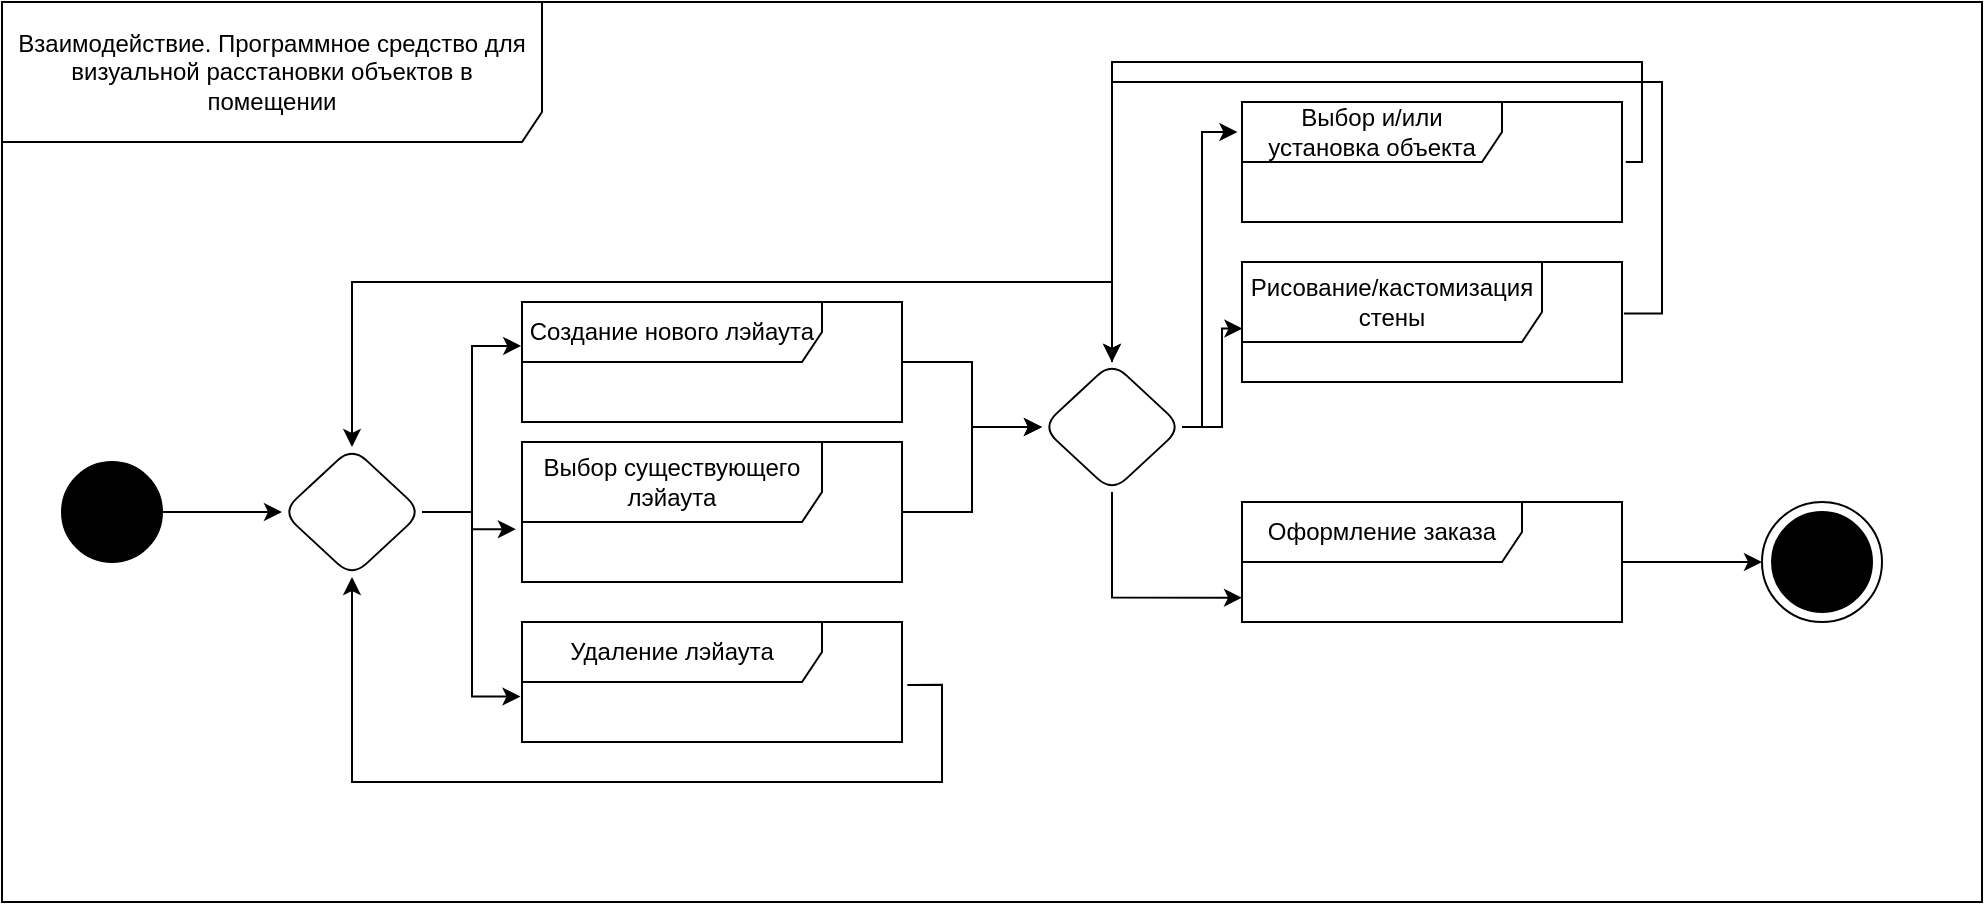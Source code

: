 <mxfile version="22.0.4" type="device">
  <diagram name="Page-1" id="cdLqz5mmYnn_omf3L6MC">
    <mxGraphModel dx="1642" dy="915" grid="1" gridSize="10" guides="1" tooltips="1" connect="1" arrows="1" fold="1" page="1" pageScale="1" pageWidth="850" pageHeight="1100" math="0" shadow="0">
      <root>
        <mxCell id="0" />
        <mxCell id="1" parent="0" />
        <mxCell id="S6ICJZYOOdPEVtP5LKpZ-1" value="Взаимодействие. Программное средство для визуальной расстановки объектов в помещении" style="shape=umlFrame;whiteSpace=wrap;html=1;pointerEvents=0;width=270;height=70;" vertex="1" parent="1">
          <mxGeometry x="120" y="40" width="990" height="450" as="geometry" />
        </mxCell>
        <mxCell id="S6ICJZYOOdPEVtP5LKpZ-6" style="edgeStyle=orthogonalEdgeStyle;rounded=0;orthogonalLoop=1;jettySize=auto;html=1;exitX=1;exitY=0.5;exitDx=0;exitDy=0;" edge="1" parent="1" source="S6ICJZYOOdPEVtP5LKpZ-3" target="S6ICJZYOOdPEVtP5LKpZ-4">
          <mxGeometry relative="1" as="geometry" />
        </mxCell>
        <mxCell id="S6ICJZYOOdPEVtP5LKpZ-3" value="" style="ellipse;whiteSpace=wrap;html=1;aspect=fixed;fillColor=#000000;" vertex="1" parent="1">
          <mxGeometry x="150" y="270" width="50" height="50" as="geometry" />
        </mxCell>
        <mxCell id="S6ICJZYOOdPEVtP5LKpZ-4" value="" style="rhombus;whiteSpace=wrap;html=1;rounded=1;" vertex="1" parent="1">
          <mxGeometry x="260" y="262.5" width="70" height="65" as="geometry" />
        </mxCell>
        <mxCell id="S6ICJZYOOdPEVtP5LKpZ-19" style="edgeStyle=orthogonalEdgeStyle;rounded=0;orthogonalLoop=1;jettySize=auto;html=1;entryX=0;entryY=0.5;entryDx=0;entryDy=0;" edge="1" parent="1" source="S6ICJZYOOdPEVtP5LKpZ-10" target="S6ICJZYOOdPEVtP5LKpZ-18">
          <mxGeometry relative="1" as="geometry" />
        </mxCell>
        <mxCell id="S6ICJZYOOdPEVtP5LKpZ-10" value="Создание нового лэйаута" style="shape=umlFrame;whiteSpace=wrap;html=1;pointerEvents=0;width=150;height=30;" vertex="1" parent="1">
          <mxGeometry x="380" y="190" width="190" height="60" as="geometry" />
        </mxCell>
        <mxCell id="S6ICJZYOOdPEVtP5LKpZ-20" style="edgeStyle=orthogonalEdgeStyle;rounded=0;orthogonalLoop=1;jettySize=auto;html=1;entryX=0;entryY=0.5;entryDx=0;entryDy=0;" edge="1" parent="1" source="S6ICJZYOOdPEVtP5LKpZ-11" target="S6ICJZYOOdPEVtP5LKpZ-18">
          <mxGeometry relative="1" as="geometry" />
        </mxCell>
        <mxCell id="S6ICJZYOOdPEVtP5LKpZ-11" value="Выбор существующего лэйаута" style="shape=umlFrame;whiteSpace=wrap;html=1;pointerEvents=0;width=150;height=40;" vertex="1" parent="1">
          <mxGeometry x="380" y="260" width="190" height="70" as="geometry" />
        </mxCell>
        <mxCell id="S6ICJZYOOdPEVtP5LKpZ-12" style="edgeStyle=orthogonalEdgeStyle;rounded=0;orthogonalLoop=1;jettySize=auto;html=1;entryX=-0.002;entryY=0.366;entryDx=0;entryDy=0;entryPerimeter=0;" edge="1" parent="1" source="S6ICJZYOOdPEVtP5LKpZ-4" target="S6ICJZYOOdPEVtP5LKpZ-10">
          <mxGeometry relative="1" as="geometry" />
        </mxCell>
        <mxCell id="S6ICJZYOOdPEVtP5LKpZ-13" style="edgeStyle=orthogonalEdgeStyle;rounded=0;orthogonalLoop=1;jettySize=auto;html=1;entryX=-0.016;entryY=0.623;entryDx=0;entryDy=0;entryPerimeter=0;" edge="1" parent="1" source="S6ICJZYOOdPEVtP5LKpZ-4" target="S6ICJZYOOdPEVtP5LKpZ-11">
          <mxGeometry relative="1" as="geometry" />
        </mxCell>
        <mxCell id="S6ICJZYOOdPEVtP5LKpZ-17" style="edgeStyle=orthogonalEdgeStyle;rounded=0;orthogonalLoop=1;jettySize=auto;html=1;entryX=0.5;entryY=1;entryDx=0;entryDy=0;exitX=1.014;exitY=0.524;exitDx=0;exitDy=0;exitPerimeter=0;" edge="1" parent="1" source="S6ICJZYOOdPEVtP5LKpZ-15" target="S6ICJZYOOdPEVtP5LKpZ-4">
          <mxGeometry relative="1" as="geometry">
            <Array as="points">
              <mxPoint x="590" y="381" />
              <mxPoint x="590" y="430" />
              <mxPoint x="295" y="430" />
            </Array>
          </mxGeometry>
        </mxCell>
        <mxCell id="S6ICJZYOOdPEVtP5LKpZ-15" value="Удаление лэйаута" style="shape=umlFrame;whiteSpace=wrap;html=1;pointerEvents=0;width=150;height=30;" vertex="1" parent="1">
          <mxGeometry x="380" y="350" width="190" height="60" as="geometry" />
        </mxCell>
        <mxCell id="S6ICJZYOOdPEVtP5LKpZ-16" style="edgeStyle=orthogonalEdgeStyle;rounded=0;orthogonalLoop=1;jettySize=auto;html=1;entryX=-0.004;entryY=0.621;entryDx=0;entryDy=0;entryPerimeter=0;" edge="1" parent="1" source="S6ICJZYOOdPEVtP5LKpZ-4" target="S6ICJZYOOdPEVtP5LKpZ-15">
          <mxGeometry relative="1" as="geometry" />
        </mxCell>
        <mxCell id="S6ICJZYOOdPEVtP5LKpZ-28" style="edgeStyle=orthogonalEdgeStyle;rounded=0;orthogonalLoop=1;jettySize=auto;html=1;exitX=0.5;exitY=0;exitDx=0;exitDy=0;entryX=0.5;entryY=0;entryDx=0;entryDy=0;" edge="1" parent="1" source="S6ICJZYOOdPEVtP5LKpZ-18" target="S6ICJZYOOdPEVtP5LKpZ-4">
          <mxGeometry relative="1" as="geometry">
            <Array as="points">
              <mxPoint x="675" y="180" />
              <mxPoint x="295" y="180" />
            </Array>
          </mxGeometry>
        </mxCell>
        <mxCell id="S6ICJZYOOdPEVtP5LKpZ-18" value="" style="rhombus;whiteSpace=wrap;html=1;rounded=1;" vertex="1" parent="1">
          <mxGeometry x="640" y="220" width="70" height="65" as="geometry" />
        </mxCell>
        <mxCell id="S6ICJZYOOdPEVtP5LKpZ-26" style="edgeStyle=orthogonalEdgeStyle;rounded=0;orthogonalLoop=1;jettySize=auto;html=1;entryX=0.5;entryY=0;entryDx=0;entryDy=0;exitX=1.005;exitY=0.429;exitDx=0;exitDy=0;exitPerimeter=0;" edge="1" parent="1" source="S6ICJZYOOdPEVtP5LKpZ-21" target="S6ICJZYOOdPEVtP5LKpZ-18">
          <mxGeometry relative="1" as="geometry">
            <Array as="points">
              <mxPoint x="950" y="196" />
              <mxPoint x="950" y="80" />
              <mxPoint x="675" y="80" />
            </Array>
          </mxGeometry>
        </mxCell>
        <mxCell id="S6ICJZYOOdPEVtP5LKpZ-21" value="Рисование/кастомизация стены" style="shape=umlFrame;whiteSpace=wrap;html=1;pointerEvents=0;width=150;height=40;" vertex="1" parent="1">
          <mxGeometry x="740" y="170" width="190" height="60" as="geometry" />
        </mxCell>
        <mxCell id="S6ICJZYOOdPEVtP5LKpZ-22" style="edgeStyle=orthogonalEdgeStyle;rounded=0;orthogonalLoop=1;jettySize=auto;html=1;entryX=0.001;entryY=0.555;entryDx=0;entryDy=0;entryPerimeter=0;" edge="1" parent="1" source="S6ICJZYOOdPEVtP5LKpZ-18" target="S6ICJZYOOdPEVtP5LKpZ-21">
          <mxGeometry relative="1" as="geometry" />
        </mxCell>
        <mxCell id="S6ICJZYOOdPEVtP5LKpZ-27" style="edgeStyle=orthogonalEdgeStyle;rounded=0;orthogonalLoop=1;jettySize=auto;html=1;entryX=0.5;entryY=0;entryDx=0;entryDy=0;exitX=1.01;exitY=0.5;exitDx=0;exitDy=0;exitPerimeter=0;" edge="1" parent="1" source="S6ICJZYOOdPEVtP5LKpZ-23" target="S6ICJZYOOdPEVtP5LKpZ-18">
          <mxGeometry relative="1" as="geometry">
            <Array as="points">
              <mxPoint x="940" y="120" />
              <mxPoint x="940" y="70" />
              <mxPoint x="675" y="70" />
            </Array>
          </mxGeometry>
        </mxCell>
        <mxCell id="S6ICJZYOOdPEVtP5LKpZ-23" value="Выбор и/или установка объекта" style="shape=umlFrame;whiteSpace=wrap;html=1;pointerEvents=0;width=130;height=30;" vertex="1" parent="1">
          <mxGeometry x="740" y="90" width="190" height="60" as="geometry" />
        </mxCell>
        <mxCell id="S6ICJZYOOdPEVtP5LKpZ-24" style="edgeStyle=orthogonalEdgeStyle;rounded=0;orthogonalLoop=1;jettySize=auto;html=1;entryX=-0.012;entryY=0.25;entryDx=0;entryDy=0;entryPerimeter=0;" edge="1" parent="1" source="S6ICJZYOOdPEVtP5LKpZ-18" target="S6ICJZYOOdPEVtP5LKpZ-23">
          <mxGeometry relative="1" as="geometry">
            <Array as="points">
              <mxPoint x="720" y="253" />
              <mxPoint x="720" y="105" />
            </Array>
          </mxGeometry>
        </mxCell>
        <mxCell id="S6ICJZYOOdPEVtP5LKpZ-37" style="edgeStyle=orthogonalEdgeStyle;rounded=0;orthogonalLoop=1;jettySize=auto;html=1;entryX=0;entryY=0.5;entryDx=0;entryDy=0;" edge="1" parent="1" source="S6ICJZYOOdPEVtP5LKpZ-29" target="S6ICJZYOOdPEVtP5LKpZ-36">
          <mxGeometry relative="1" as="geometry" />
        </mxCell>
        <mxCell id="S6ICJZYOOdPEVtP5LKpZ-29" value="Оформление заказа" style="shape=umlFrame;whiteSpace=wrap;html=1;pointerEvents=0;width=140;height=30;" vertex="1" parent="1">
          <mxGeometry x="740" y="290" width="190" height="60" as="geometry" />
        </mxCell>
        <mxCell id="S6ICJZYOOdPEVtP5LKpZ-32" style="edgeStyle=orthogonalEdgeStyle;rounded=0;orthogonalLoop=1;jettySize=auto;html=1;exitX=0.5;exitY=1;exitDx=0;exitDy=0;entryX=0;entryY=0.797;entryDx=0;entryDy=0;entryPerimeter=0;" edge="1" parent="1" source="S6ICJZYOOdPEVtP5LKpZ-18" target="S6ICJZYOOdPEVtP5LKpZ-29">
          <mxGeometry relative="1" as="geometry" />
        </mxCell>
        <mxCell id="S6ICJZYOOdPEVtP5LKpZ-36" value="" style="ellipse;whiteSpace=wrap;html=1;aspect=fixed;fillColor=none;" vertex="1" parent="1">
          <mxGeometry x="1000" y="290" width="60" height="60" as="geometry" />
        </mxCell>
        <mxCell id="S6ICJZYOOdPEVtP5LKpZ-35" value="" style="ellipse;whiteSpace=wrap;html=1;aspect=fixed;fillColor=#000000;" vertex="1" parent="1">
          <mxGeometry x="1005" y="295" width="50" height="50" as="geometry" />
        </mxCell>
      </root>
    </mxGraphModel>
  </diagram>
</mxfile>

